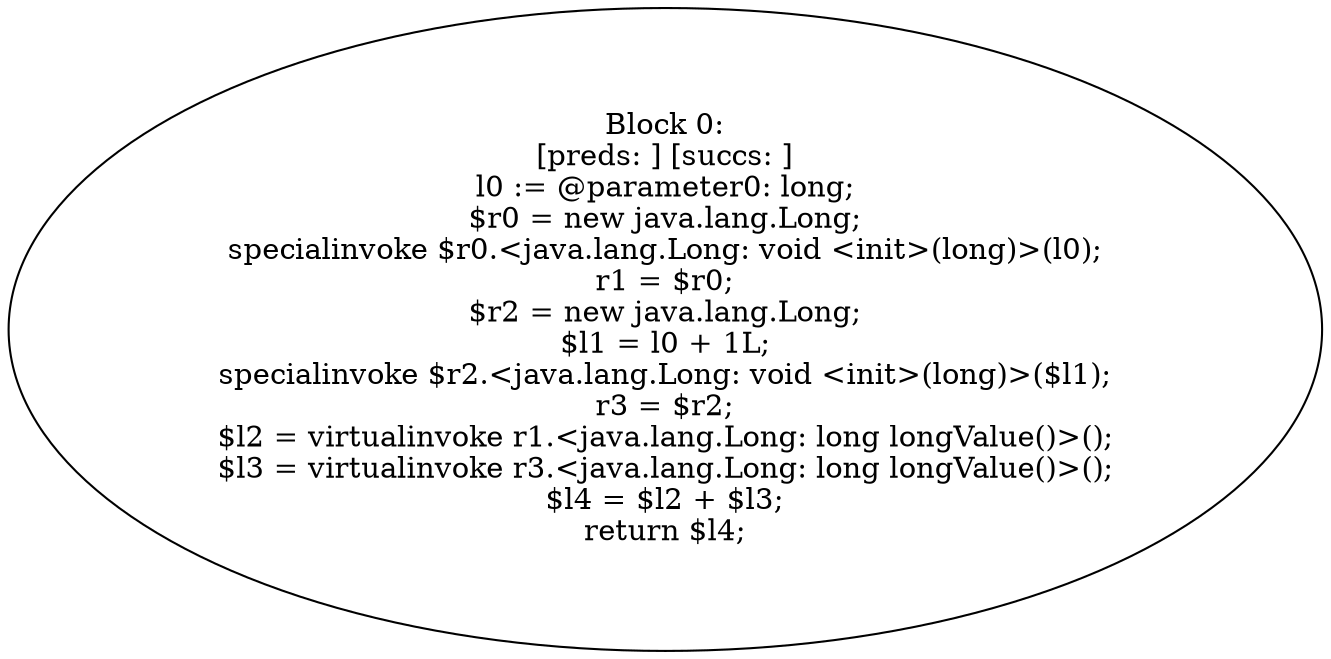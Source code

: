 digraph "unitGraph" {
    "Block 0:
[preds: ] [succs: ]
l0 := @parameter0: long;
$r0 = new java.lang.Long;
specialinvoke $r0.<java.lang.Long: void <init>(long)>(l0);
r1 = $r0;
$r2 = new java.lang.Long;
$l1 = l0 + 1L;
specialinvoke $r2.<java.lang.Long: void <init>(long)>($l1);
r3 = $r2;
$l2 = virtualinvoke r1.<java.lang.Long: long longValue()>();
$l3 = virtualinvoke r3.<java.lang.Long: long longValue()>();
$l4 = $l2 + $l3;
return $l4;
"
}
